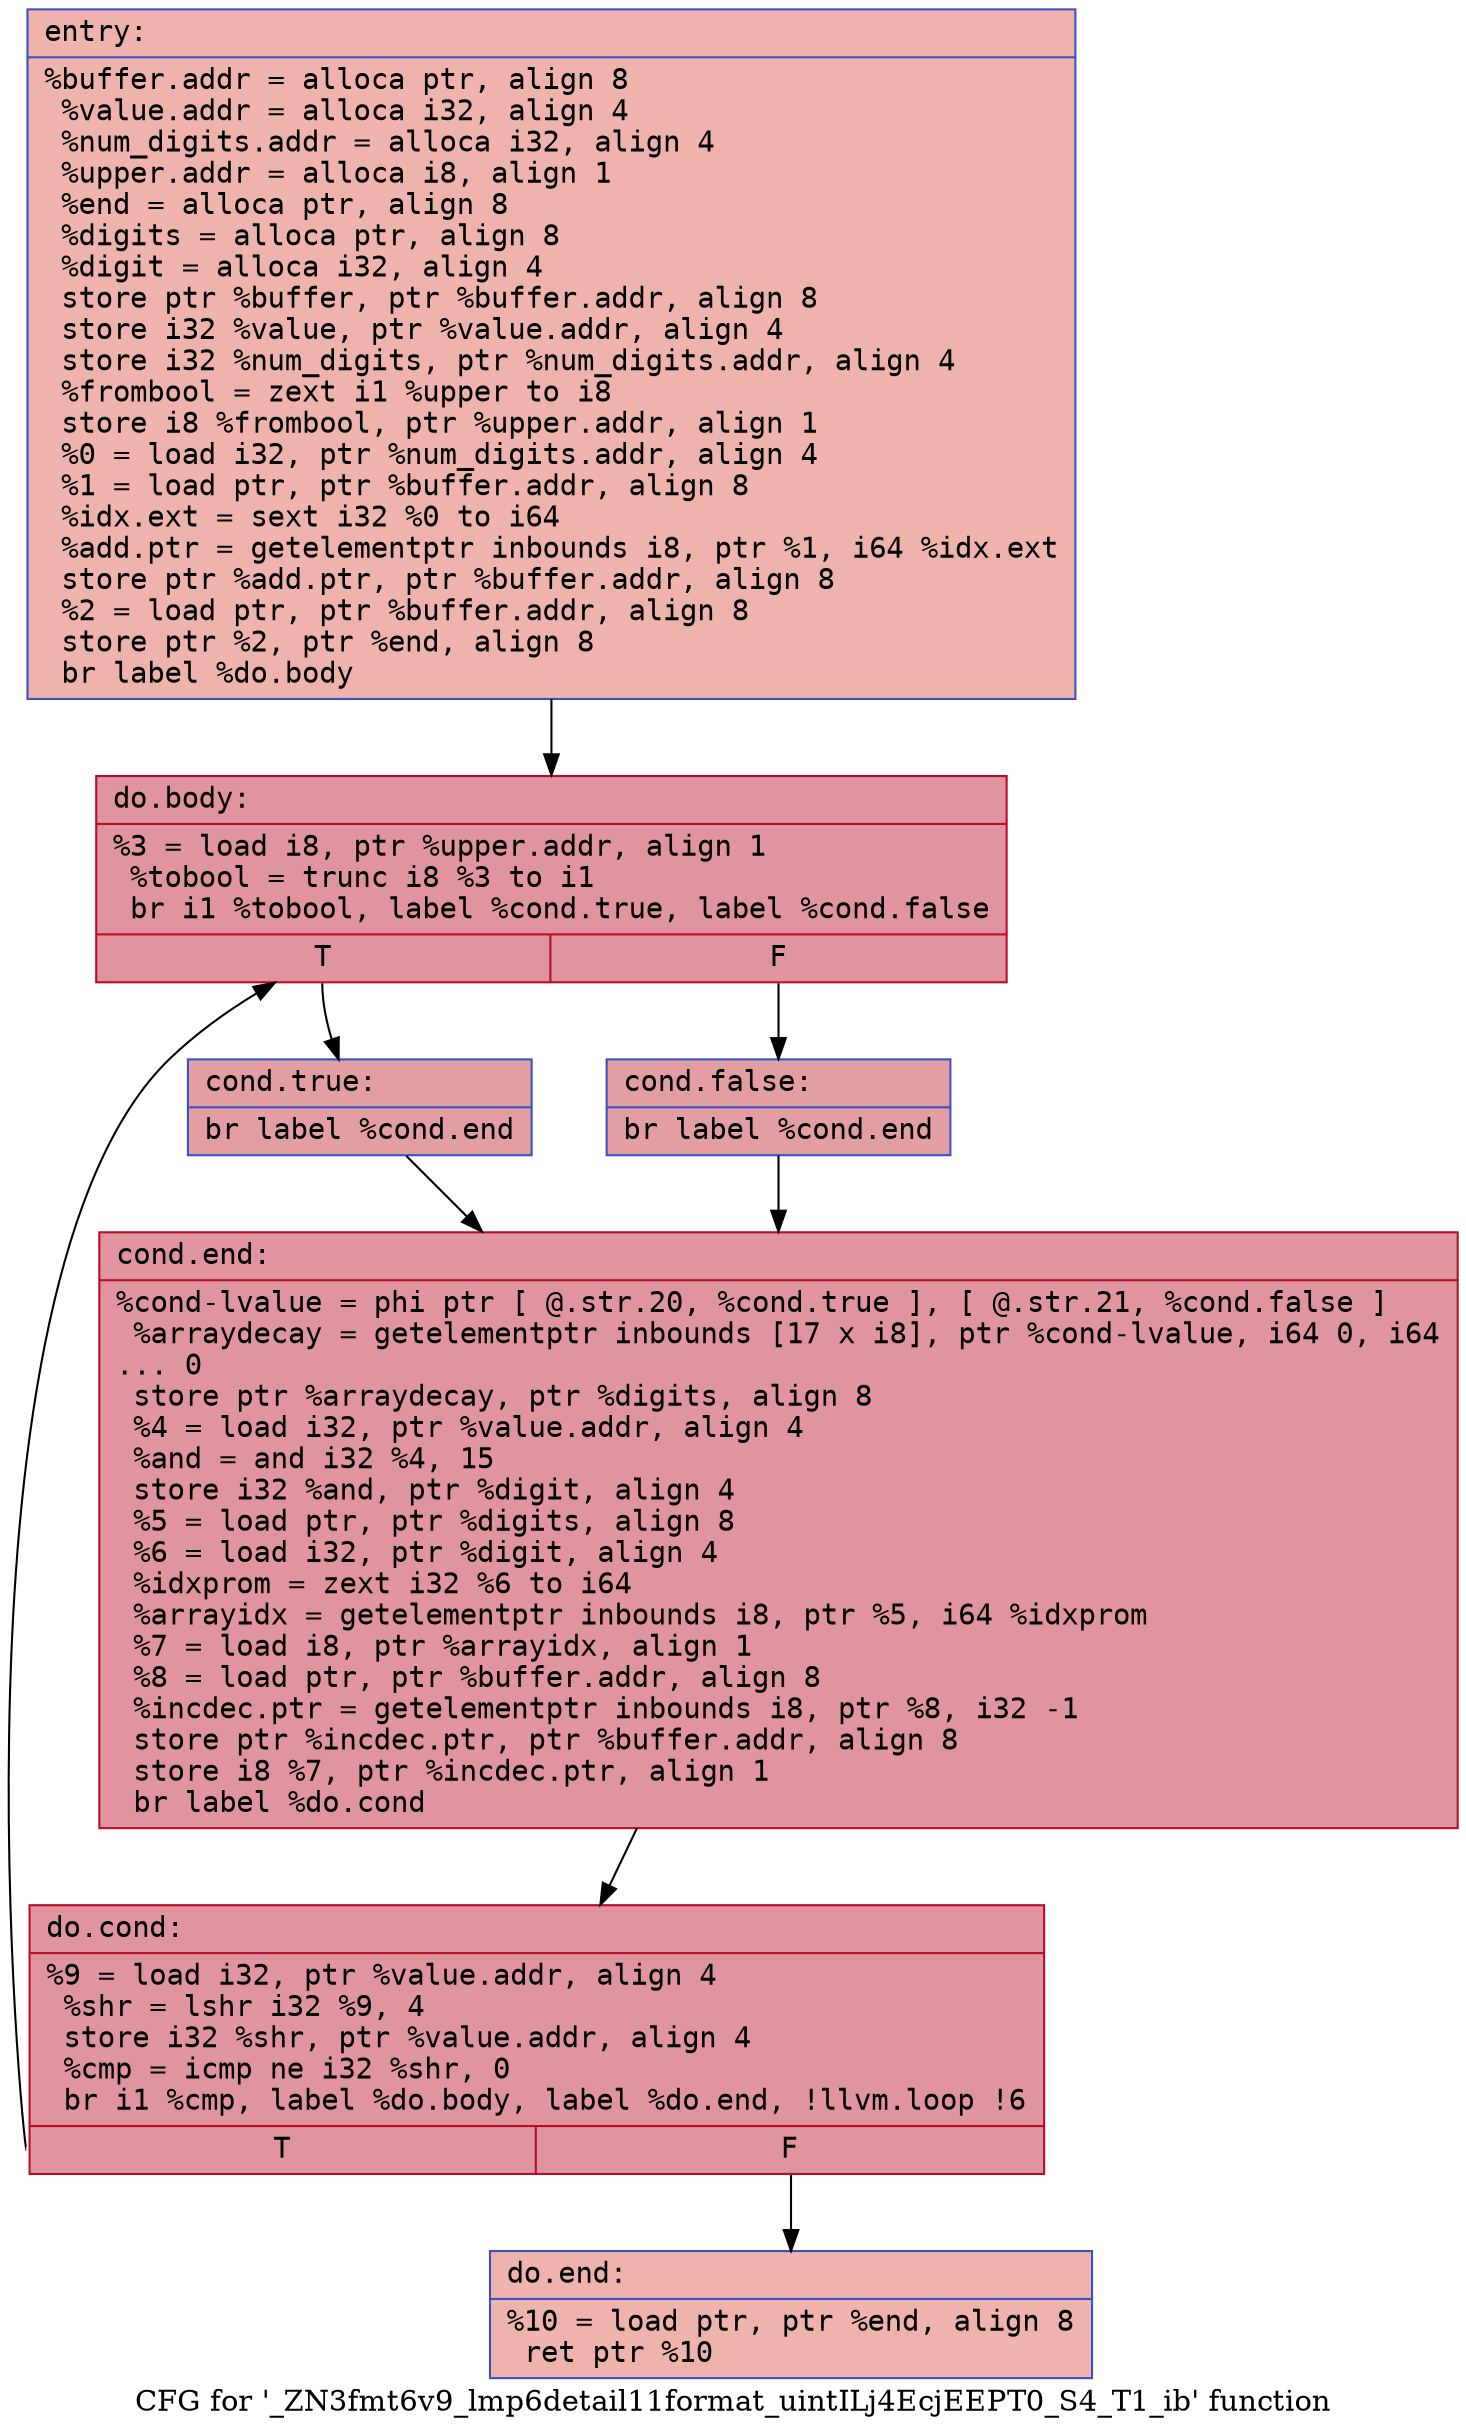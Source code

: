 digraph "CFG for '_ZN3fmt6v9_lmp6detail11format_uintILj4EcjEEPT0_S4_T1_ib' function" {
	label="CFG for '_ZN3fmt6v9_lmp6detail11format_uintILj4EcjEEPT0_S4_T1_ib' function";

	Node0x55fec3172960 [shape=record,color="#3d50c3ff", style=filled, fillcolor="#d6524470" fontname="Courier",label="{entry:\l|  %buffer.addr = alloca ptr, align 8\l  %value.addr = alloca i32, align 4\l  %num_digits.addr = alloca i32, align 4\l  %upper.addr = alloca i8, align 1\l  %end = alloca ptr, align 8\l  %digits = alloca ptr, align 8\l  %digit = alloca i32, align 4\l  store ptr %buffer, ptr %buffer.addr, align 8\l  store i32 %value, ptr %value.addr, align 4\l  store i32 %num_digits, ptr %num_digits.addr, align 4\l  %frombool = zext i1 %upper to i8\l  store i8 %frombool, ptr %upper.addr, align 1\l  %0 = load i32, ptr %num_digits.addr, align 4\l  %1 = load ptr, ptr %buffer.addr, align 8\l  %idx.ext = sext i32 %0 to i64\l  %add.ptr = getelementptr inbounds i8, ptr %1, i64 %idx.ext\l  store ptr %add.ptr, ptr %buffer.addr, align 8\l  %2 = load ptr, ptr %buffer.addr, align 8\l  store ptr %2, ptr %end, align 8\l  br label %do.body\l}"];
	Node0x55fec3172960 -> Node0x55fec31736a0[tooltip="entry -> do.body\nProbability 100.00%" ];
	Node0x55fec31736a0 [shape=record,color="#b70d28ff", style=filled, fillcolor="#b70d2870" fontname="Courier",label="{do.body:\l|  %3 = load i8, ptr %upper.addr, align 1\l  %tobool = trunc i8 %3 to i1\l  br i1 %tobool, label %cond.true, label %cond.false\l|{<s0>T|<s1>F}}"];
	Node0x55fec31736a0:s0 -> Node0x55fec3173890[tooltip="do.body -> cond.true\nProbability 50.00%" ];
	Node0x55fec31736a0:s1 -> Node0x55fec31738e0[tooltip="do.body -> cond.false\nProbability 50.00%" ];
	Node0x55fec3173890 [shape=record,color="#3d50c3ff", style=filled, fillcolor="#be242e70" fontname="Courier",label="{cond.true:\l|  br label %cond.end\l}"];
	Node0x55fec3173890 -> Node0x55fec3173a10[tooltip="cond.true -> cond.end\nProbability 100.00%" ];
	Node0x55fec31738e0 [shape=record,color="#3d50c3ff", style=filled, fillcolor="#be242e70" fontname="Courier",label="{cond.false:\l|  br label %cond.end\l}"];
	Node0x55fec31738e0 -> Node0x55fec3173a10[tooltip="cond.false -> cond.end\nProbability 100.00%" ];
	Node0x55fec3173a10 [shape=record,color="#b70d28ff", style=filled, fillcolor="#b70d2870" fontname="Courier",label="{cond.end:\l|  %cond-lvalue = phi ptr [ @.str.20, %cond.true ], [ @.str.21, %cond.false ]\l  %arraydecay = getelementptr inbounds [17 x i8], ptr %cond-lvalue, i64 0, i64\l... 0\l  store ptr %arraydecay, ptr %digits, align 8\l  %4 = load i32, ptr %value.addr, align 4\l  %and = and i32 %4, 15\l  store i32 %and, ptr %digit, align 4\l  %5 = load ptr, ptr %digits, align 8\l  %6 = load i32, ptr %digit, align 4\l  %idxprom = zext i32 %6 to i64\l  %arrayidx = getelementptr inbounds i8, ptr %5, i64 %idxprom\l  %7 = load i8, ptr %arrayidx, align 1\l  %8 = load ptr, ptr %buffer.addr, align 8\l  %incdec.ptr = getelementptr inbounds i8, ptr %8, i32 -1\l  store ptr %incdec.ptr, ptr %buffer.addr, align 8\l  store i8 %7, ptr %incdec.ptr, align 1\l  br label %do.cond\l}"];
	Node0x55fec3173a10 -> Node0x55fec31745f0[tooltip="cond.end -> do.cond\nProbability 100.00%" ];
	Node0x55fec31745f0 [shape=record,color="#b70d28ff", style=filled, fillcolor="#b70d2870" fontname="Courier",label="{do.cond:\l|  %9 = load i32, ptr %value.addr, align 4\l  %shr = lshr i32 %9, 4\l  store i32 %shr, ptr %value.addr, align 4\l  %cmp = icmp ne i32 %shr, 0\l  br i1 %cmp, label %do.body, label %do.end, !llvm.loop !6\l|{<s0>T|<s1>F}}"];
	Node0x55fec31745f0:s0 -> Node0x55fec31736a0[tooltip="do.cond -> do.body\nProbability 96.88%" ];
	Node0x55fec31745f0:s1 -> Node0x55fec3174950[tooltip="do.cond -> do.end\nProbability 3.12%" ];
	Node0x55fec3174950 [shape=record,color="#3d50c3ff", style=filled, fillcolor="#d6524470" fontname="Courier",label="{do.end:\l|  %10 = load ptr, ptr %end, align 8\l  ret ptr %10\l}"];
}
